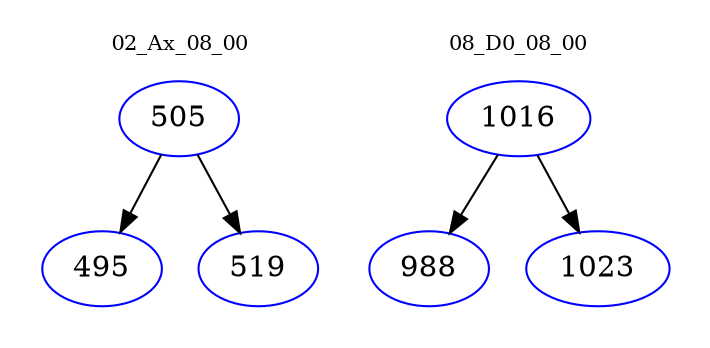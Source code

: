 digraph{
subgraph cluster_0 {
color = white
label = "02_Ax_08_00";
fontsize=10;
T0_505 [label="505", color="blue"]
T0_505 -> T0_495 [color="black"]
T0_495 [label="495", color="blue"]
T0_505 -> T0_519 [color="black"]
T0_519 [label="519", color="blue"]
}
subgraph cluster_1 {
color = white
label = "08_D0_08_00";
fontsize=10;
T1_1016 [label="1016", color="blue"]
T1_1016 -> T1_988 [color="black"]
T1_988 [label="988", color="blue"]
T1_1016 -> T1_1023 [color="black"]
T1_1023 [label="1023", color="blue"]
}
}
